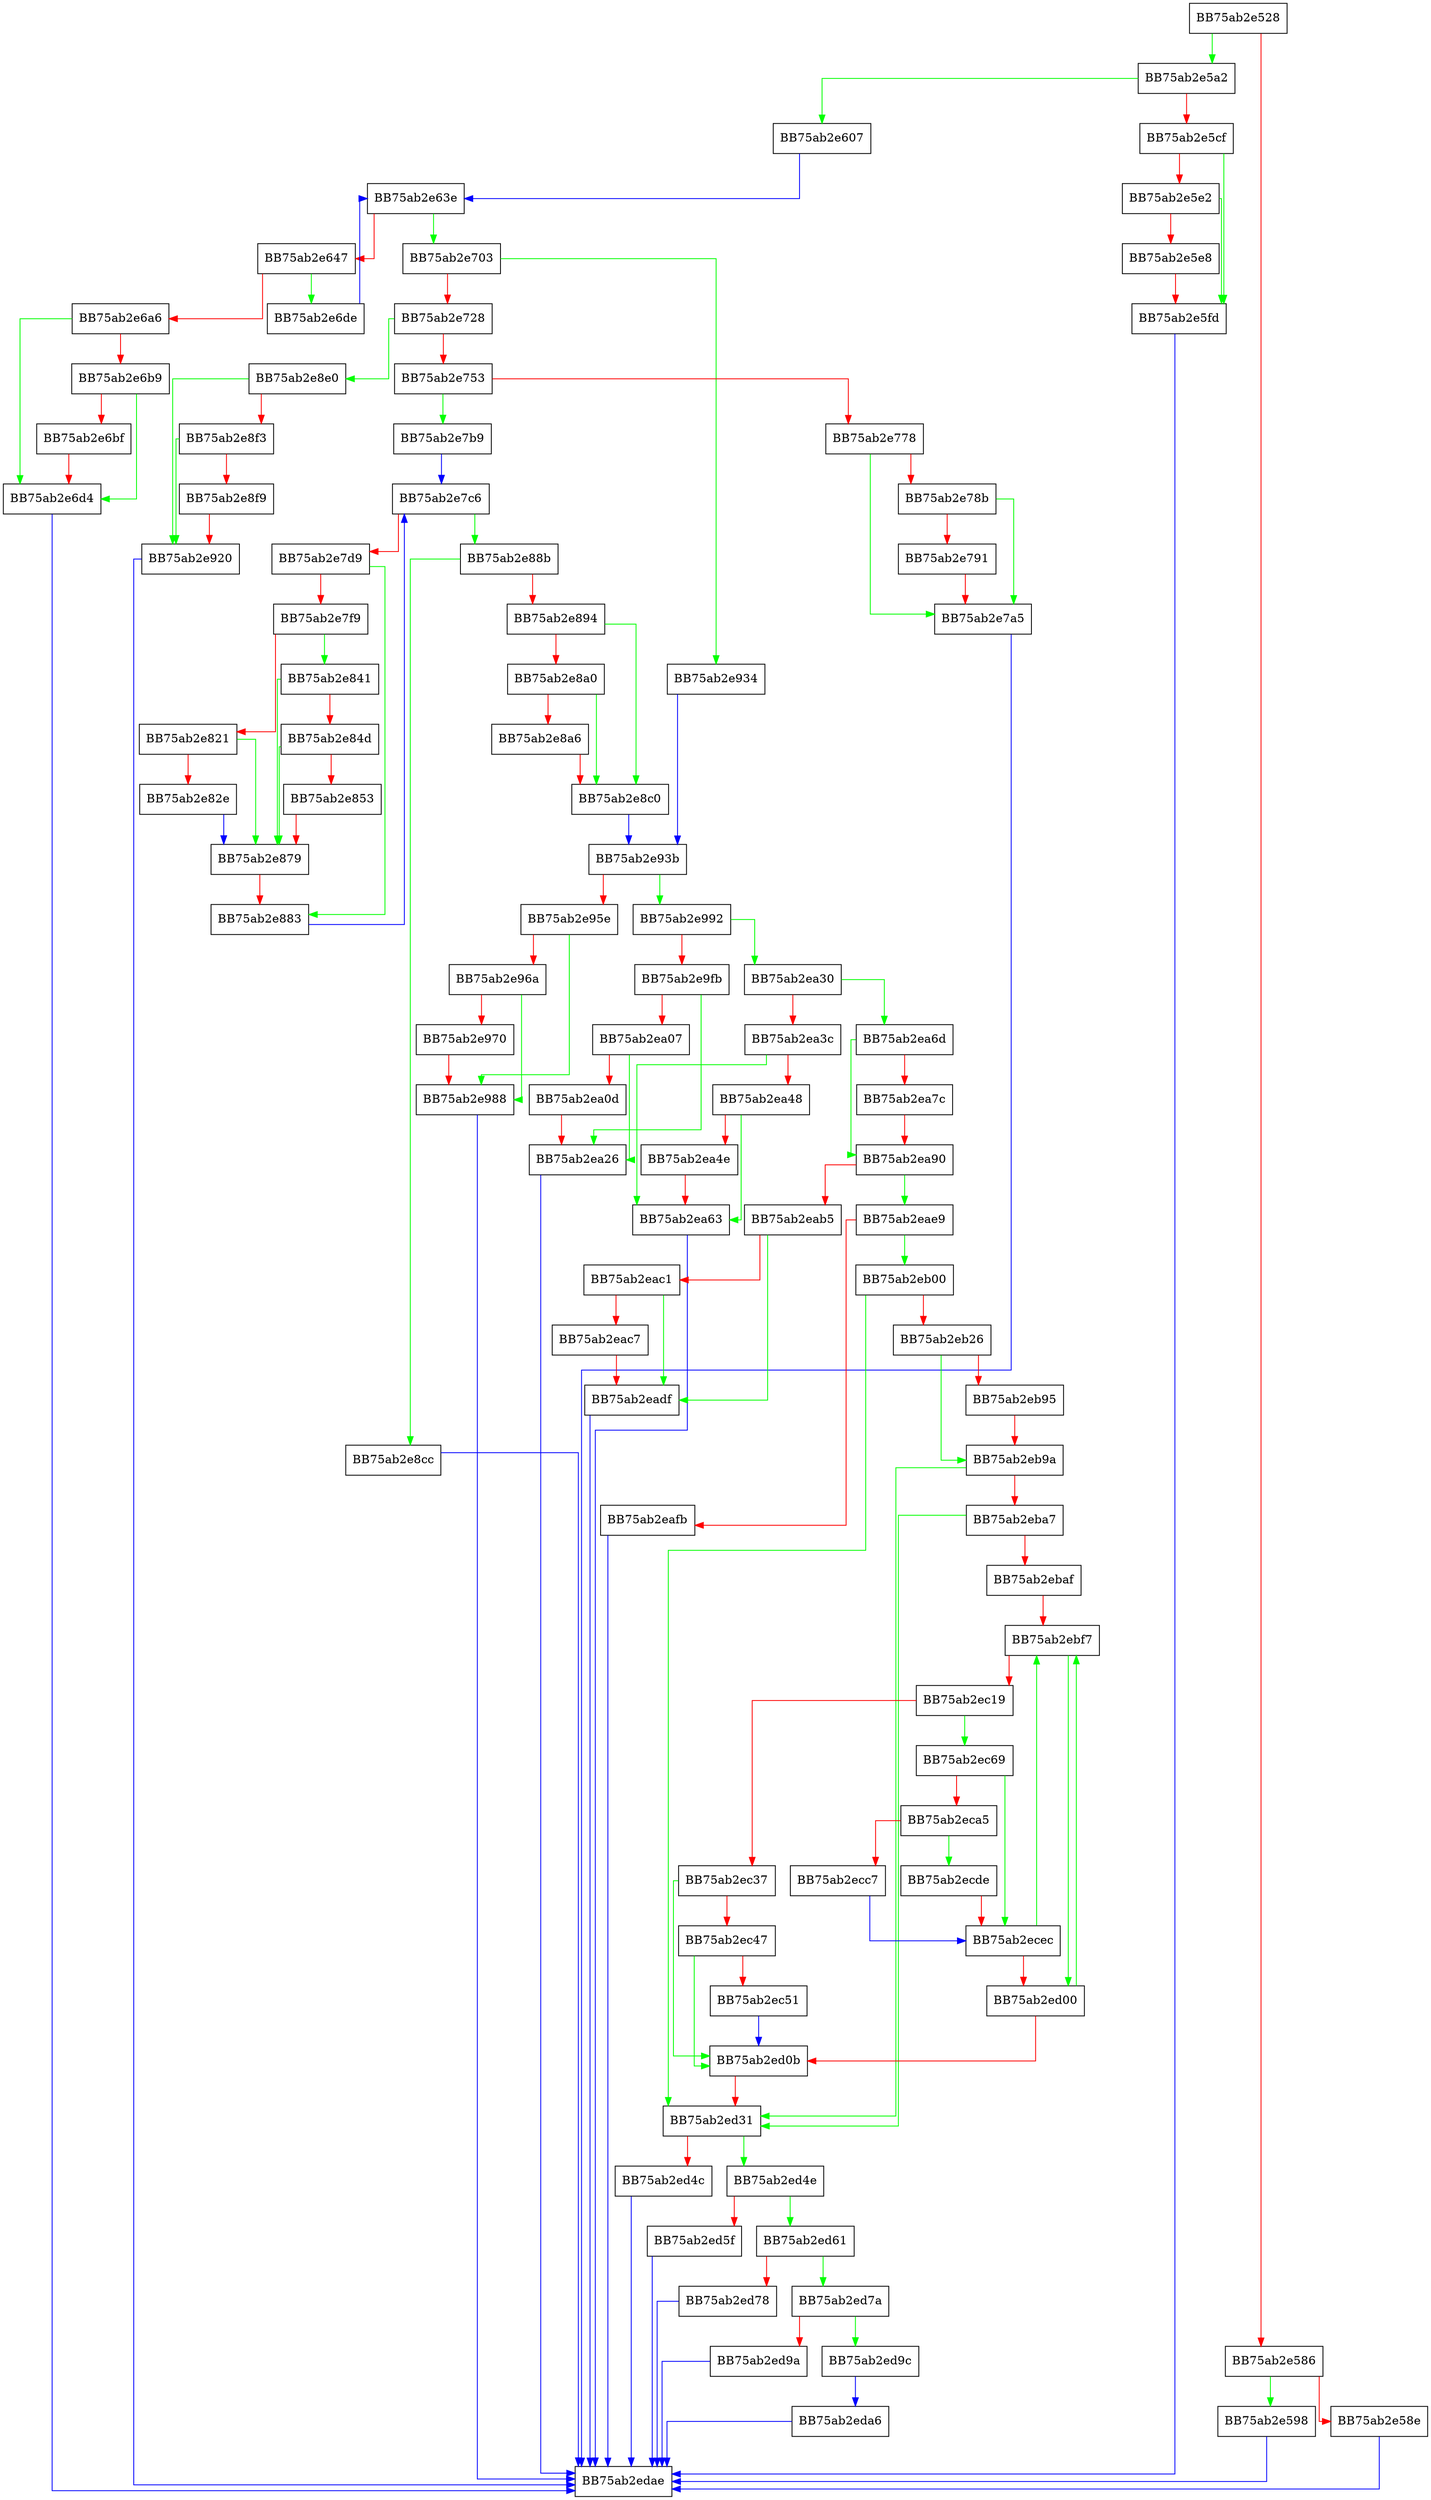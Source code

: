 digraph ParseCodeSignatureSegmentData {
  node [shape="box"];
  graph [splines=ortho];
  BB75ab2e528 -> BB75ab2e5a2 [color="green"];
  BB75ab2e528 -> BB75ab2e586 [color="red"];
  BB75ab2e586 -> BB75ab2e598 [color="green"];
  BB75ab2e586 -> BB75ab2e58e [color="red"];
  BB75ab2e58e -> BB75ab2edae [color="blue"];
  BB75ab2e598 -> BB75ab2edae [color="blue"];
  BB75ab2e5a2 -> BB75ab2e607 [color="green"];
  BB75ab2e5a2 -> BB75ab2e5cf [color="red"];
  BB75ab2e5cf -> BB75ab2e5fd [color="green"];
  BB75ab2e5cf -> BB75ab2e5e2 [color="red"];
  BB75ab2e5e2 -> BB75ab2e5fd [color="green"];
  BB75ab2e5e2 -> BB75ab2e5e8 [color="red"];
  BB75ab2e5e8 -> BB75ab2e5fd [color="red"];
  BB75ab2e5fd -> BB75ab2edae [color="blue"];
  BB75ab2e607 -> BB75ab2e63e [color="blue"];
  BB75ab2e63e -> BB75ab2e703 [color="green"];
  BB75ab2e63e -> BB75ab2e647 [color="red"];
  BB75ab2e647 -> BB75ab2e6de [color="green"];
  BB75ab2e647 -> BB75ab2e6a6 [color="red"];
  BB75ab2e6a6 -> BB75ab2e6d4 [color="green"];
  BB75ab2e6a6 -> BB75ab2e6b9 [color="red"];
  BB75ab2e6b9 -> BB75ab2e6d4 [color="green"];
  BB75ab2e6b9 -> BB75ab2e6bf [color="red"];
  BB75ab2e6bf -> BB75ab2e6d4 [color="red"];
  BB75ab2e6d4 -> BB75ab2edae [color="blue"];
  BB75ab2e6de -> BB75ab2e63e [color="blue"];
  BB75ab2e703 -> BB75ab2e934 [color="green"];
  BB75ab2e703 -> BB75ab2e728 [color="red"];
  BB75ab2e728 -> BB75ab2e8e0 [color="green"];
  BB75ab2e728 -> BB75ab2e753 [color="red"];
  BB75ab2e753 -> BB75ab2e7b9 [color="green"];
  BB75ab2e753 -> BB75ab2e778 [color="red"];
  BB75ab2e778 -> BB75ab2e7a5 [color="green"];
  BB75ab2e778 -> BB75ab2e78b [color="red"];
  BB75ab2e78b -> BB75ab2e7a5 [color="green"];
  BB75ab2e78b -> BB75ab2e791 [color="red"];
  BB75ab2e791 -> BB75ab2e7a5 [color="red"];
  BB75ab2e7a5 -> BB75ab2edae [color="blue"];
  BB75ab2e7b9 -> BB75ab2e7c6 [color="blue"];
  BB75ab2e7c6 -> BB75ab2e88b [color="green"];
  BB75ab2e7c6 -> BB75ab2e7d9 [color="red"];
  BB75ab2e7d9 -> BB75ab2e883 [color="green"];
  BB75ab2e7d9 -> BB75ab2e7f9 [color="red"];
  BB75ab2e7f9 -> BB75ab2e841 [color="green"];
  BB75ab2e7f9 -> BB75ab2e821 [color="red"];
  BB75ab2e821 -> BB75ab2e879 [color="green"];
  BB75ab2e821 -> BB75ab2e82e [color="red"];
  BB75ab2e82e -> BB75ab2e879 [color="blue"];
  BB75ab2e841 -> BB75ab2e879 [color="green"];
  BB75ab2e841 -> BB75ab2e84d [color="red"];
  BB75ab2e84d -> BB75ab2e879 [color="green"];
  BB75ab2e84d -> BB75ab2e853 [color="red"];
  BB75ab2e853 -> BB75ab2e879 [color="red"];
  BB75ab2e879 -> BB75ab2e883 [color="red"];
  BB75ab2e883 -> BB75ab2e7c6 [color="blue"];
  BB75ab2e88b -> BB75ab2e8cc [color="green"];
  BB75ab2e88b -> BB75ab2e894 [color="red"];
  BB75ab2e894 -> BB75ab2e8c0 [color="green"];
  BB75ab2e894 -> BB75ab2e8a0 [color="red"];
  BB75ab2e8a0 -> BB75ab2e8c0 [color="green"];
  BB75ab2e8a0 -> BB75ab2e8a6 [color="red"];
  BB75ab2e8a6 -> BB75ab2e8c0 [color="red"];
  BB75ab2e8c0 -> BB75ab2e93b [color="blue"];
  BB75ab2e8cc -> BB75ab2edae [color="blue"];
  BB75ab2e8e0 -> BB75ab2e920 [color="green"];
  BB75ab2e8e0 -> BB75ab2e8f3 [color="red"];
  BB75ab2e8f3 -> BB75ab2e920 [color="green"];
  BB75ab2e8f3 -> BB75ab2e8f9 [color="red"];
  BB75ab2e8f9 -> BB75ab2e920 [color="red"];
  BB75ab2e920 -> BB75ab2edae [color="blue"];
  BB75ab2e934 -> BB75ab2e93b [color="blue"];
  BB75ab2e93b -> BB75ab2e992 [color="green"];
  BB75ab2e93b -> BB75ab2e95e [color="red"];
  BB75ab2e95e -> BB75ab2e988 [color="green"];
  BB75ab2e95e -> BB75ab2e96a [color="red"];
  BB75ab2e96a -> BB75ab2e988 [color="green"];
  BB75ab2e96a -> BB75ab2e970 [color="red"];
  BB75ab2e970 -> BB75ab2e988 [color="red"];
  BB75ab2e988 -> BB75ab2edae [color="blue"];
  BB75ab2e992 -> BB75ab2ea30 [color="green"];
  BB75ab2e992 -> BB75ab2e9fb [color="red"];
  BB75ab2e9fb -> BB75ab2ea26 [color="green"];
  BB75ab2e9fb -> BB75ab2ea07 [color="red"];
  BB75ab2ea07 -> BB75ab2ea26 [color="green"];
  BB75ab2ea07 -> BB75ab2ea0d [color="red"];
  BB75ab2ea0d -> BB75ab2ea26 [color="red"];
  BB75ab2ea26 -> BB75ab2edae [color="blue"];
  BB75ab2ea30 -> BB75ab2ea6d [color="green"];
  BB75ab2ea30 -> BB75ab2ea3c [color="red"];
  BB75ab2ea3c -> BB75ab2ea63 [color="green"];
  BB75ab2ea3c -> BB75ab2ea48 [color="red"];
  BB75ab2ea48 -> BB75ab2ea63 [color="green"];
  BB75ab2ea48 -> BB75ab2ea4e [color="red"];
  BB75ab2ea4e -> BB75ab2ea63 [color="red"];
  BB75ab2ea63 -> BB75ab2edae [color="blue"];
  BB75ab2ea6d -> BB75ab2ea90 [color="green"];
  BB75ab2ea6d -> BB75ab2ea7c [color="red"];
  BB75ab2ea7c -> BB75ab2ea90 [color="red"];
  BB75ab2ea90 -> BB75ab2eae9 [color="green"];
  BB75ab2ea90 -> BB75ab2eab5 [color="red"];
  BB75ab2eab5 -> BB75ab2eadf [color="green"];
  BB75ab2eab5 -> BB75ab2eac1 [color="red"];
  BB75ab2eac1 -> BB75ab2eadf [color="green"];
  BB75ab2eac1 -> BB75ab2eac7 [color="red"];
  BB75ab2eac7 -> BB75ab2eadf [color="red"];
  BB75ab2eadf -> BB75ab2edae [color="blue"];
  BB75ab2eae9 -> BB75ab2eb00 [color="green"];
  BB75ab2eae9 -> BB75ab2eafb [color="red"];
  BB75ab2eafb -> BB75ab2edae [color="blue"];
  BB75ab2eb00 -> BB75ab2ed31 [color="green"];
  BB75ab2eb00 -> BB75ab2eb26 [color="red"];
  BB75ab2eb26 -> BB75ab2eb9a [color="green"];
  BB75ab2eb26 -> BB75ab2eb95 [color="red"];
  BB75ab2eb95 -> BB75ab2eb9a [color="red"];
  BB75ab2eb9a -> BB75ab2ed31 [color="green"];
  BB75ab2eb9a -> BB75ab2eba7 [color="red"];
  BB75ab2eba7 -> BB75ab2ed31 [color="green"];
  BB75ab2eba7 -> BB75ab2ebaf [color="red"];
  BB75ab2ebaf -> BB75ab2ebf7 [color="red"];
  BB75ab2ebf7 -> BB75ab2ed00 [color="green"];
  BB75ab2ebf7 -> BB75ab2ec19 [color="red"];
  BB75ab2ec19 -> BB75ab2ec69 [color="green"];
  BB75ab2ec19 -> BB75ab2ec37 [color="red"];
  BB75ab2ec37 -> BB75ab2ed0b [color="green"];
  BB75ab2ec37 -> BB75ab2ec47 [color="red"];
  BB75ab2ec47 -> BB75ab2ed0b [color="green"];
  BB75ab2ec47 -> BB75ab2ec51 [color="red"];
  BB75ab2ec51 -> BB75ab2ed0b [color="blue"];
  BB75ab2ec69 -> BB75ab2ecec [color="green"];
  BB75ab2ec69 -> BB75ab2eca5 [color="red"];
  BB75ab2eca5 -> BB75ab2ecde [color="green"];
  BB75ab2eca5 -> BB75ab2ecc7 [color="red"];
  BB75ab2ecc7 -> BB75ab2ecec [color="blue"];
  BB75ab2ecde -> BB75ab2ecec [color="red"];
  BB75ab2ecec -> BB75ab2ebf7 [color="green"];
  BB75ab2ecec -> BB75ab2ed00 [color="red"];
  BB75ab2ed00 -> BB75ab2ebf7 [color="green"];
  BB75ab2ed00 -> BB75ab2ed0b [color="red"];
  BB75ab2ed0b -> BB75ab2ed31 [color="red"];
  BB75ab2ed31 -> BB75ab2ed4e [color="green"];
  BB75ab2ed31 -> BB75ab2ed4c [color="red"];
  BB75ab2ed4c -> BB75ab2edae [color="blue"];
  BB75ab2ed4e -> BB75ab2ed61 [color="green"];
  BB75ab2ed4e -> BB75ab2ed5f [color="red"];
  BB75ab2ed5f -> BB75ab2edae [color="blue"];
  BB75ab2ed61 -> BB75ab2ed7a [color="green"];
  BB75ab2ed61 -> BB75ab2ed78 [color="red"];
  BB75ab2ed78 -> BB75ab2edae [color="blue"];
  BB75ab2ed7a -> BB75ab2ed9c [color="green"];
  BB75ab2ed7a -> BB75ab2ed9a [color="red"];
  BB75ab2ed9a -> BB75ab2edae [color="blue"];
  BB75ab2ed9c -> BB75ab2eda6 [color="blue"];
  BB75ab2eda6 -> BB75ab2edae [color="blue"];
}